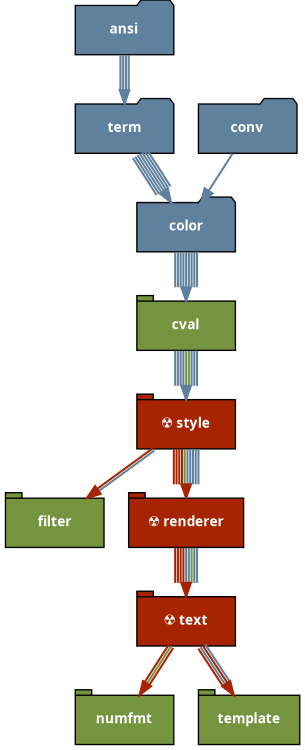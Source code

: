 # placeholders:
#   %s (nodes and edges)
#   $SIZE
#   $EDGE_COLOR
#   $LABEL_COLOR

digraph G {
    dpi = 150;
    #pad = 0.25;
    #concentrate = true;
    #ranksep = 1;
    #pack = 1;
    splines = spline;
    rankdir = TB;
    #TBbalance = min;
    ratio=expand;
    size="5";

    node [style="filled",fontname="Literal Bold",margin="0.2,0.0",fontsize=10,shape=folder,width=1.0,height=.5];
    edge [color="$EDGE_COLOR",penwidth=1.5];

    pytermor_ansi [group="low",fillcolor="#5f819d",fontcolor="#ffffff",label="ansi"];
    pytermor_color [group="low",fillcolor="#5f819d",fontcolor="#ffffff",label="color"];
    pytermor_conv [group="low",fillcolor="#5f819d",fontcolor="#ffffff",label="conv"];
    pytermor_cval [shape="tab",group="",fillcolor="#769440",fontcolor="#ffffff",label="cval"];
    pytermor_filter [shape="tab",group="",fillcolor="#769440",fontcolor="#ffffff",label="filter"];
    pytermor_numfmt [shape="tab",group="",fillcolor="#769440",fontcolor="#ffffff",label="numfmt"];
    pytermor_renderer [shape="tab",group="core",fillcolor="#a62400",fontcolor="#ffffff",label="☢️ renderer"];
    pytermor_style [shape="tab",group="core",fillcolor="#a62400",fontcolor="#ffffff",label="☢️ style"];
    pytermor_template [shape="tab",group="",fillcolor="#769440",fontcolor="#ffffff",label="template"];
    pytermor_term [group="low",fillcolor="#5f819d",fontcolor="#ffffff",label="term"];
    pytermor_text [shape="tab",group="core",fillcolor="#a62400",fontcolor="#ffffff",label="☢️ text"];
    #pytermor_ansi -> pytermor_color [fillcolor="#5f819d"];
    #pytermor_ansi -> pytermor_cval [shape="tab",group="",fillcolor="#769440"];
    #pytermor_ansi -> pytermor_filter [shape="tab",group="",fillcolor="#769440"];
    #pytermor_ansi -> pytermor_renderer [shape="tab",group="",fillcolor="#a62400"];
    pytermor_ansi -> pytermor_term [fillcolor="#5f819d",color="#5f819d:#5f819d:#5f819d:#5f819d"];
    pytermor_color -> pytermor_cval [shape="tab",group="",fillcolor="#769440",color="#5f819d:#5f819d:#5f819d:#5f819d:#5f819d:#5f819d:#5f819d:#5f819d:#5f819d"];
    #pytermor_color -> pytermor_renderer [shape="tab",group="",fillcolor="#a62400",color="#5f819d:#5f819d"];
    #pytermor_color -> pytermor_style [shape="tab",group="",fillcolor="#a62400"];
    #pytermor_color -> pytermor_template [shape="tab",group="",fillcolor="#769440"];
    #pytermor_color -> pytermor_text [shape="tab",group="",fillcolor="#a62400"];
    pytermor_conv -> pytermor_color [fillcolor="#5f819d",color="#5f819d"];
    #pytermor_cval -> pytermor_numfmt [shape="tab",group="",fillcolor="#769440"];
    pytermor_cval -> pytermor_style [shape="tab",group="",shape="tab",group="",fillcolor="#769440",color="#5f819d:#5f819d:#5f819d:#5f819d:#769440:#769440:#5f819d:#5f819d:#5f819d"];
    pytermor_renderer -> pytermor_text [shape="tab",group="",fillcolor="#a62400",color="#a62400:#a62400:#a62400:#a62400:#5f819d:#5f819d:#769440:#5f819d:#5f819d"];
    pytermor_style -> pytermor_filter [shape="tab",group="",shape="tab",group="",fillcolor="#769440",color="#a62400:#5f819d"];
    #pytermor_style -> pytermor_numfmt [shape="tab",group="",shape="tab",group="",fillcolor="#769440"];
    pytermor_style -> pytermor_renderer [shape="tab",group="",fillcolor="#a62400",color="#a62400:#a62400:#a62400:#a62400:#769440:#5f819d:#5f819d:#5f819d:#5f819d:#5f819d"];
    #pytermor_style -> pytermor_template [shape="tab",group="",shape="tab",group="",fillcolor="#769440"];
    #pytermor_style -> pytermor_text [shape="tab",group="",fillcolor="#a62400"];
    pytermor_term -> pytermor_color [fillcolor="#5f819d",color="#5f819d:#5f819d:#5f819d:#5f819d:#5f819d:#5f819d:#5f819d"];
    #pytermor_term -> pytermor_filter [shape="tab",group="",fillcolor="#769440",color="#5f819d:#5f819d"];
    #pytermor_term -> pytermor_template [shape="tab",group="",fillcolor="#769440"];
    #pytermor_term -> pytermor_text [shape="tab",group="",fillcolor="#a62400"];
    pytermor_text -> pytermor_numfmt [shape="tab",group="",shape="tab",group="",fillcolor="#769440",color="#a62400:#769440:#a62400"];
    pytermor_text -> pytermor_template [shape="tab",group="",shape="tab",group="",fillcolor="#769440",color="#a62400:#5f819d:#a62400:#5f819d"];
}
